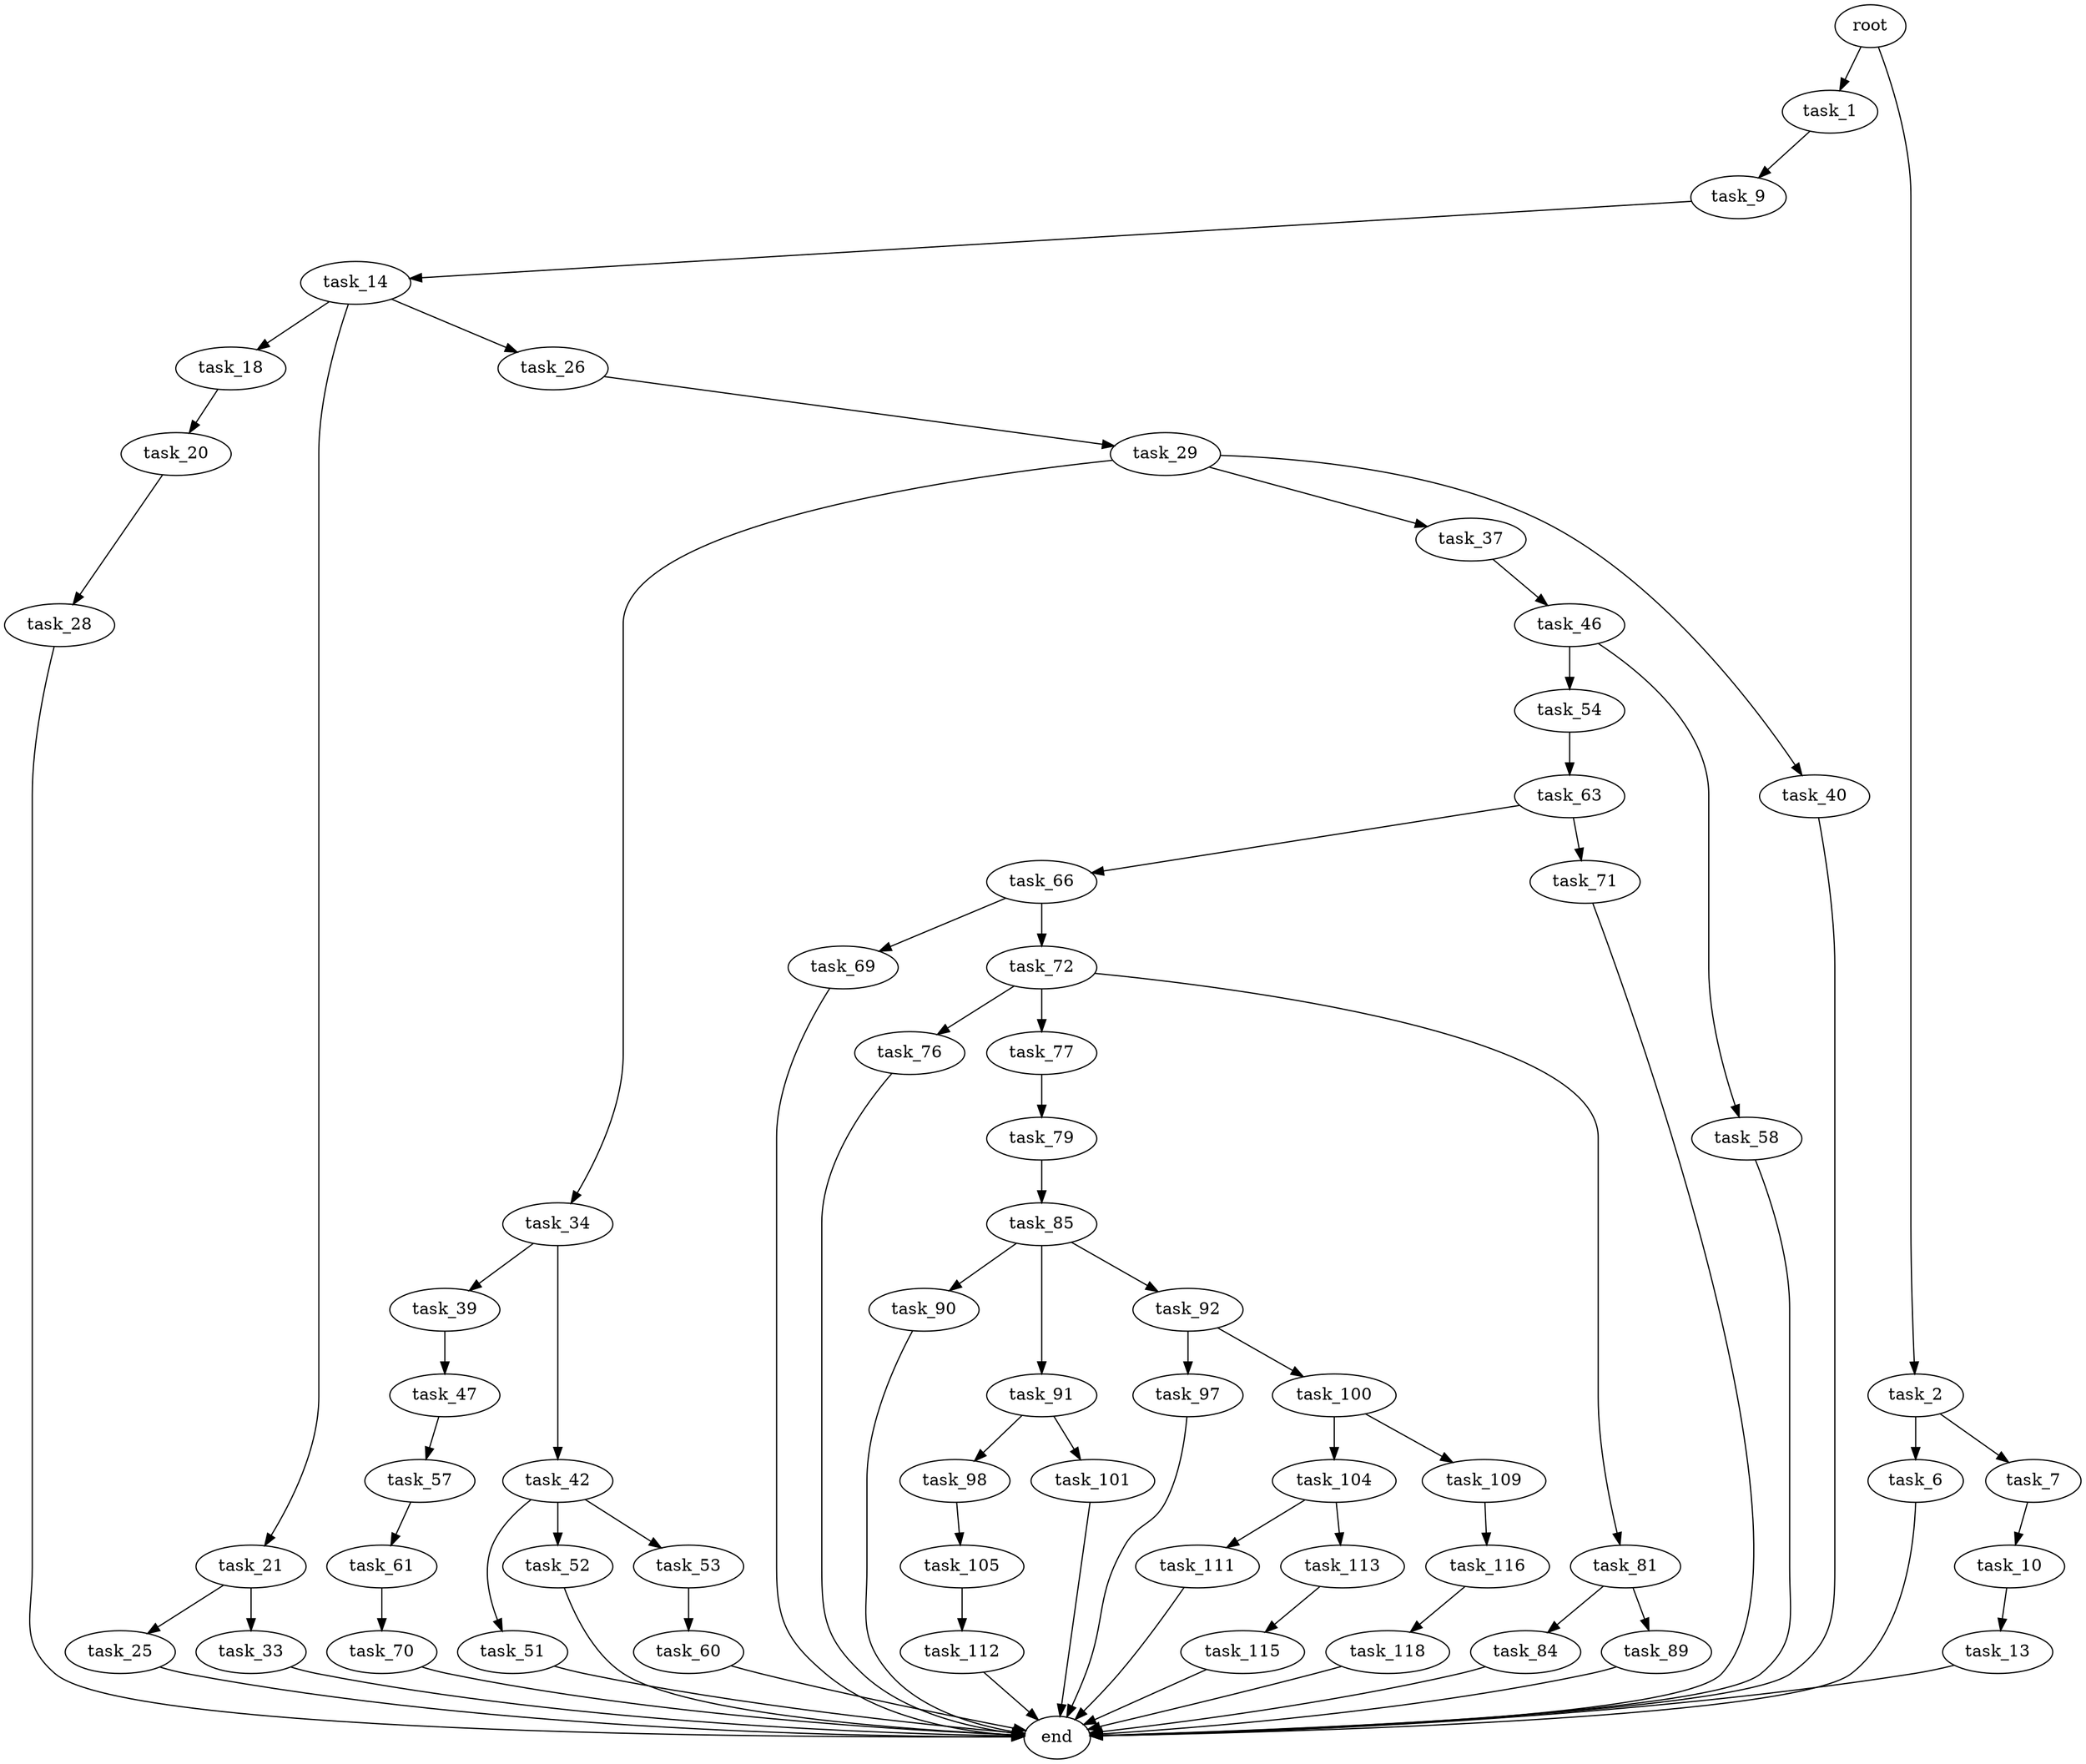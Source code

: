 digraph G {
  root [size="0.000000"];
  task_1 [size="10369292601.000000"];
  task_2 [size="8589934592.000000"];
  task_6 [size="368293445632.000000"];
  task_7 [size="15428911396.000000"];
  task_9 [size="8232718336.000000"];
  task_10 [size="3229028692.000000"];
  task_13 [size="32111564982.000000"];
  task_14 [size="10614546904.000000"];
  task_18 [size="19150534294.000000"];
  task_20 [size="764516578348.000000"];
  task_21 [size="335410494041.000000"];
  task_25 [size="10426754782.000000"];
  task_26 [size="8433225457.000000"];
  task_28 [size="841022851499.000000"];
  task_29 [size="305532469498.000000"];
  task_33 [size="8589934592.000000"];
  task_34 [size="304376758808.000000"];
  task_37 [size="361703955195.000000"];
  task_39 [size="26089231748.000000"];
  task_40 [size="782757789696.000000"];
  task_42 [size="231928233984.000000"];
  task_46 [size="7801696610.000000"];
  task_47 [size="619203939485.000000"];
  task_51 [size="453023497418.000000"];
  task_52 [size="6448450213.000000"];
  task_53 [size="28991029248.000000"];
  task_54 [size="134217728000.000000"];
  task_57 [size="8589934592.000000"];
  task_58 [size="585072030117.000000"];
  task_60 [size="231928233984.000000"];
  task_61 [size="1147859346629.000000"];
  task_63 [size="38837559109.000000"];
  task_66 [size="8977833703.000000"];
  task_69 [size="17786973170.000000"];
  task_70 [size="2435217897.000000"];
  task_71 [size="536445792.000000"];
  task_72 [size="1087717843621.000000"];
  task_76 [size="27630308779.000000"];
  task_77 [size="782757789696.000000"];
  task_79 [size="213802871033.000000"];
  task_81 [size="8589934592.000000"];
  task_84 [size="34549750372.000000"];
  task_85 [size="749519435.000000"];
  task_89 [size="1073741824000.000000"];
  task_90 [size="222236164583.000000"];
  task_91 [size="121560100853.000000"];
  task_92 [size="717543495519.000000"];
  task_97 [size="292595068471.000000"];
  task_98 [size="1073741824000.000000"];
  task_100 [size="20651433954.000000"];
  task_101 [size="13887428375.000000"];
  task_104 [size="231928233984.000000"];
  task_105 [size="231928233984.000000"];
  task_109 [size="8589934592.000000"];
  task_111 [size="1073741824000.000000"];
  task_112 [size="368293445632.000000"];
  task_113 [size="1788053142.000000"];
  task_115 [size="8398919822.000000"];
  task_116 [size="1073741824000.000000"];
  task_118 [size="2918974175.000000"];
  end [size="0.000000"];

  root -> task_1 [size="1.000000"];
  root -> task_2 [size="1.000000"];
  task_1 -> task_9 [size="411041792.000000"];
  task_2 -> task_6 [size="33554432.000000"];
  task_2 -> task_7 [size="33554432.000000"];
  task_6 -> end [size="1.000000"];
  task_7 -> task_10 [size="679477248.000000"];
  task_9 -> task_14 [size="411041792.000000"];
  task_10 -> task_13 [size="75497472.000000"];
  task_13 -> end [size="1.000000"];
  task_14 -> task_18 [size="301989888.000000"];
  task_14 -> task_21 [size="301989888.000000"];
  task_14 -> task_26 [size="301989888.000000"];
  task_18 -> task_20 [size="679477248.000000"];
  task_20 -> task_28 [size="536870912.000000"];
  task_21 -> task_25 [size="301989888.000000"];
  task_21 -> task_33 [size="301989888.000000"];
  task_25 -> end [size="1.000000"];
  task_26 -> task_29 [size="134217728.000000"];
  task_28 -> end [size="1.000000"];
  task_29 -> task_34 [size="301989888.000000"];
  task_29 -> task_37 [size="301989888.000000"];
  task_29 -> task_40 [size="301989888.000000"];
  task_33 -> end [size="1.000000"];
  task_34 -> task_39 [size="838860800.000000"];
  task_34 -> task_42 [size="838860800.000000"];
  task_37 -> task_46 [size="838860800.000000"];
  task_39 -> task_47 [size="75497472.000000"];
  task_40 -> end [size="1.000000"];
  task_42 -> task_51 [size="301989888.000000"];
  task_42 -> task_52 [size="301989888.000000"];
  task_42 -> task_53 [size="301989888.000000"];
  task_46 -> task_54 [size="134217728.000000"];
  task_46 -> task_58 [size="134217728.000000"];
  task_47 -> task_57 [size="536870912.000000"];
  task_51 -> end [size="1.000000"];
  task_52 -> end [size="1.000000"];
  task_53 -> task_60 [size="75497472.000000"];
  task_54 -> task_63 [size="209715200.000000"];
  task_57 -> task_61 [size="33554432.000000"];
  task_58 -> end [size="1.000000"];
  task_60 -> end [size="1.000000"];
  task_61 -> task_70 [size="838860800.000000"];
  task_63 -> task_66 [size="33554432.000000"];
  task_63 -> task_71 [size="33554432.000000"];
  task_66 -> task_69 [size="679477248.000000"];
  task_66 -> task_72 [size="679477248.000000"];
  task_69 -> end [size="1.000000"];
  task_70 -> end [size="1.000000"];
  task_71 -> end [size="1.000000"];
  task_72 -> task_76 [size="679477248.000000"];
  task_72 -> task_77 [size="679477248.000000"];
  task_72 -> task_81 [size="679477248.000000"];
  task_76 -> end [size="1.000000"];
  task_77 -> task_79 [size="679477248.000000"];
  task_79 -> task_85 [size="301989888.000000"];
  task_81 -> task_84 [size="33554432.000000"];
  task_81 -> task_89 [size="33554432.000000"];
  task_84 -> end [size="1.000000"];
  task_85 -> task_90 [size="33554432.000000"];
  task_85 -> task_91 [size="33554432.000000"];
  task_85 -> task_92 [size="33554432.000000"];
  task_89 -> end [size="1.000000"];
  task_90 -> end [size="1.000000"];
  task_91 -> task_98 [size="209715200.000000"];
  task_91 -> task_101 [size="209715200.000000"];
  task_92 -> task_97 [size="679477248.000000"];
  task_92 -> task_100 [size="679477248.000000"];
  task_97 -> end [size="1.000000"];
  task_98 -> task_105 [size="838860800.000000"];
  task_100 -> task_104 [size="411041792.000000"];
  task_100 -> task_109 [size="411041792.000000"];
  task_101 -> end [size="1.000000"];
  task_104 -> task_111 [size="301989888.000000"];
  task_104 -> task_113 [size="301989888.000000"];
  task_105 -> task_112 [size="301989888.000000"];
  task_109 -> task_116 [size="33554432.000000"];
  task_111 -> end [size="1.000000"];
  task_112 -> end [size="1.000000"];
  task_113 -> task_115 [size="33554432.000000"];
  task_115 -> end [size="1.000000"];
  task_116 -> task_118 [size="838860800.000000"];
  task_118 -> end [size="1.000000"];
}
